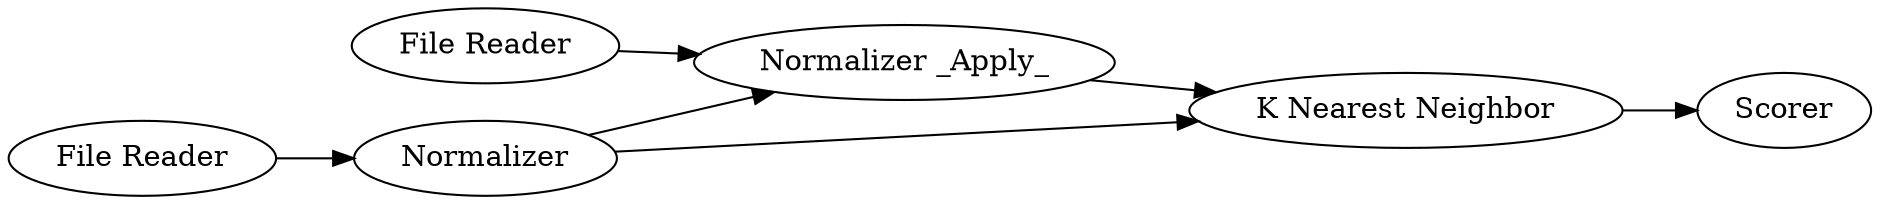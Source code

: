 digraph {
	32 -> 33
	31 -> 29
	30 -> 33
	24 -> 32
	32 -> 31
	33 -> 31
	24 [label="File Reader"]
	30 [label="File Reader"]
	29 [label=Scorer]
	31 [label="K Nearest Neighbor"]
	33 [label="Normalizer _Apply_"]
	32 [label=Normalizer]
	rankdir=LR
}
